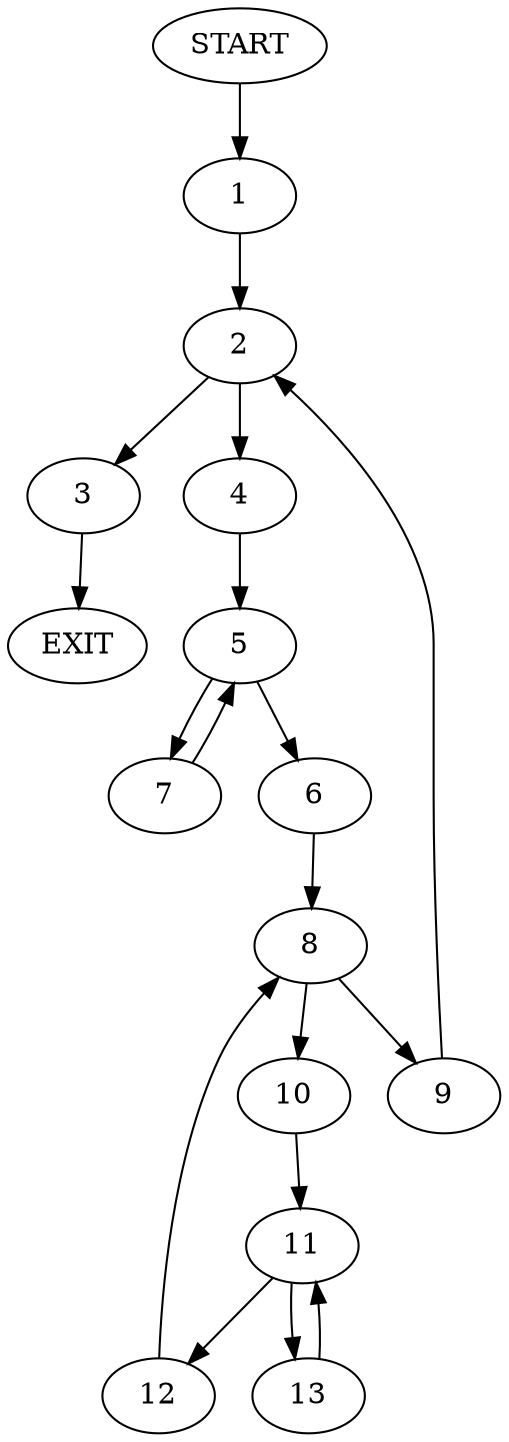 digraph {
0 [label="START"]
14 [label="EXIT"]
0 -> 1
1 -> 2
2 -> 3
2 -> 4
3 -> 14
4 -> 5
5 -> 6
5 -> 7
7 -> 5
6 -> 8
8 -> 9
8 -> 10
10 -> 11
9 -> 2
11 -> 12
11 -> 13
13 -> 11
12 -> 8
}
